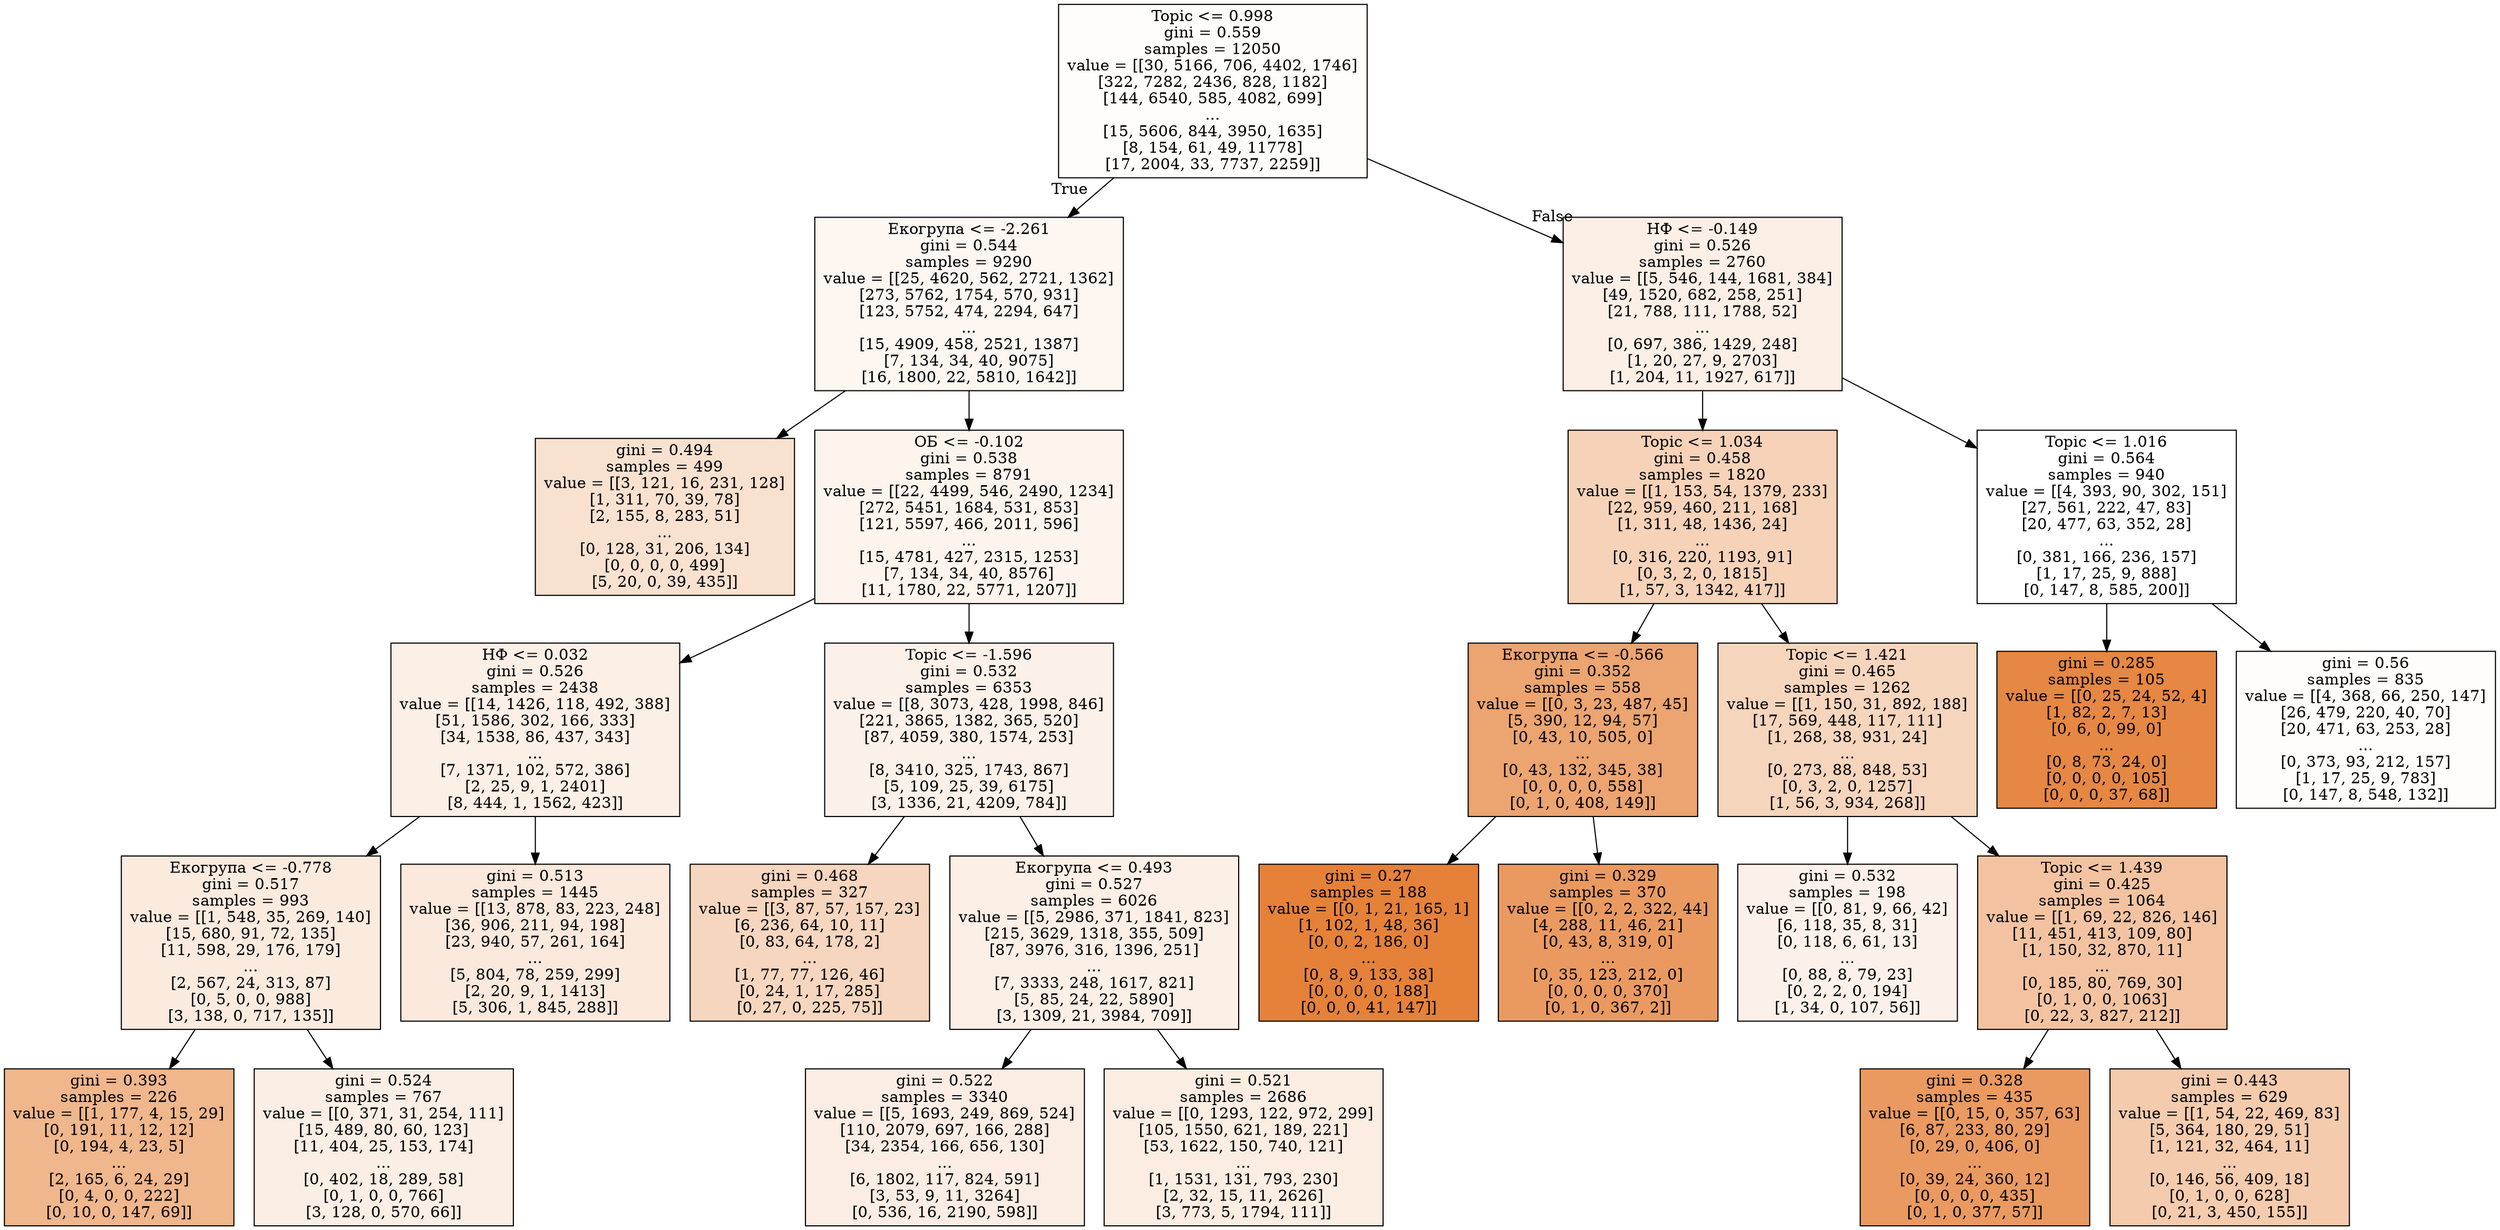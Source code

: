 digraph Tree {
node [shape=box, style="filled", color="black"] ;
0 [label="Topic <= 0.998\ngini = 0.559\nsamples = 12050\nvalue = [[30, 5166, 706, 4402, 1746]\n[322, 7282, 2436, 828, 1182]\n[144, 6540, 585, 4082, 699]\n...\n[15, 5606, 844, 3950, 1635]\n[8, 154, 61, 49, 11778]\n[17, 2004, 33, 7737, 2259]]", fillcolor="#fffdfb"] ;
1 [label="Екогрупа <= -2.261\ngini = 0.544\nsamples = 9290\nvalue = [[25, 4620, 562, 2721, 1362]\n[273, 5762, 1754, 570, 931]\n[123, 5752, 474, 2294, 647]\n...\n[15, 4909, 458, 2521, 1387]\n[7, 134, 34, 40, 9075]\n[16, 1800, 22, 5810, 1642]]", fillcolor="#fdf6f1"] ;
0 -> 1 [labeldistance=2.5, labelangle=45, headlabel="True"] ;
5 [label="gini = 0.494\nsamples = 499\nvalue = [[3, 121, 16, 231, 128]\n[1, 311, 70, 39, 78]\n[2, 155, 8, 283, 51]\n...\n[0, 128, 31, 206, 134]\n[0, 0, 0, 0, 499]\n[5, 20, 0, 39, 435]]", fillcolor="#f9e1d0"] ;
1 -> 5 ;
6 [label="ОБ <= -0.102\ngini = 0.538\nsamples = 8791\nvalue = [[22, 4499, 546, 2490, 1234]\n[272, 5451, 1684, 531, 853]\n[121, 5597, 466, 2011, 596]\n...\n[15, 4781, 427, 2315, 1253]\n[7, 134, 34, 40, 8576]\n[11, 1780, 22, 5771, 1207]]", fillcolor="#fdf4ed"] ;
1 -> 6 ;
7 [label="НФ <= 0.032\ngini = 0.526\nsamples = 2438\nvalue = [[14, 1426, 118, 492, 388]\n[51, 1586, 302, 166, 333]\n[34, 1538, 86, 437, 343]\n...\n[7, 1371, 102, 572, 386]\n[2, 25, 9, 1, 2401]\n[8, 444, 1, 1562, 423]]", fillcolor="#fcefe5"] ;
6 -> 7 ;
21 [label="Екогрупа <= -0.778\ngini = 0.517\nsamples = 993\nvalue = [[1, 548, 35, 269, 140]\n[15, 680, 91, 72, 135]\n[11, 598, 29, 176, 179]\n...\n[2, 567, 24, 313, 87]\n[0, 5, 0, 0, 988]\n[3, 138, 0, 717, 135]]", fillcolor="#fbebdf"] ;
7 -> 21 ;
25 [label="gini = 0.393\nsamples = 226\nvalue = [[1, 177, 4, 15, 29]\n[0, 191, 11, 12, 12]\n[0, 194, 4, 23, 5]\n...\n[2, 165, 6, 24, 29]\n[0, 4, 0, 0, 222]\n[0, 10, 0, 147, 69]]", fillcolor="#f0b68c"] ;
21 -> 25 ;
26 [label="gini = 0.524\nsamples = 767\nvalue = [[0, 371, 31, 254, 111]\n[15, 489, 80, 60, 123]\n[11, 404, 25, 153, 174]\n...\n[0, 402, 18, 289, 58]\n[0, 1, 0, 0, 766]\n[3, 128, 0, 570, 66]]", fillcolor="#fbeee4"] ;
21 -> 26 ;
22 [label="gini = 0.513\nsamples = 1445\nvalue = [[13, 878, 83, 223, 248]\n[36, 906, 211, 94, 198]\n[23, 940, 57, 261, 164]\n...\n[5, 804, 78, 259, 299]\n[2, 20, 9, 1, 1413]\n[5, 306, 1, 845, 288]]", fillcolor="#fae9dc"] ;
7 -> 22 ;
8 [label="Topic <= -1.596\ngini = 0.532\nsamples = 6353\nvalue = [[8, 3073, 428, 1998, 846]\n[221, 3865, 1382, 365, 520]\n[87, 4059, 380, 1574, 253]\n...\n[8, 3410, 325, 1743, 867]\n[5, 109, 25, 39, 6175]\n[3, 1336, 21, 4209, 784]]", fillcolor="#fcf1e9"] ;
6 -> 8 ;
9 [label="gini = 0.468\nsamples = 327\nvalue = [[3, 87, 57, 157, 23]\n[6, 236, 64, 10, 11]\n[0, 83, 64, 178, 2]\n...\n[1, 77, 77, 126, 46]\n[0, 24, 1, 17, 285]\n[0, 27, 0, 225, 75]]", fillcolor="#f6d6be"] ;
8 -> 9 ;
10 [label="Екогрупа <= 0.493\ngini = 0.527\nsamples = 6026\nvalue = [[5, 2986, 371, 1841, 823]\n[215, 3629, 1318, 355, 509]\n[87, 3976, 316, 1396, 251]\n...\n[7, 3333, 248, 1617, 821]\n[5, 85, 24, 22, 5890]\n[3, 1309, 21, 3984, 709]]", fillcolor="#fcefe6"] ;
8 -> 10 ;
15 [label="gini = 0.522\nsamples = 3340\nvalue = [[5, 1693, 249, 869, 524]\n[110, 2079, 697, 166, 288]\n[34, 2354, 166, 656, 130]\n...\n[6, 1802, 117, 824, 591]\n[3, 53, 9, 11, 3264]\n[0, 536, 16, 2190, 598]]", fillcolor="#fbede3"] ;
10 -> 15 ;
16 [label="gini = 0.521\nsamples = 2686\nvalue = [[0, 1293, 122, 972, 299]\n[105, 1550, 621, 189, 221]\n[53, 1622, 150, 740, 121]\n...\n[1, 1531, 131, 793, 230]\n[2, 32, 15, 11, 2626]\n[3, 773, 5, 1794, 111]]", fillcolor="#fbede2"] ;
10 -> 16 ;
2 [label="НФ <= -0.149\ngini = 0.526\nsamples = 2760\nvalue = [[5, 546, 144, 1681, 384]\n[49, 1520, 682, 258, 251]\n[21, 788, 111, 1788, 52]\n...\n[0, 697, 386, 1429, 248]\n[1, 20, 27, 9, 2703]\n[1, 204, 11, 1927, 617]]", fillcolor="#fcefe5"] ;
0 -> 2 [labeldistance=2.5, labelangle=-45, headlabel="False"] ;
3 [label="Topic <= 1.034\ngini = 0.458\nsamples = 1820\nvalue = [[1, 153, 54, 1379, 233]\n[22, 959, 460, 211, 168]\n[1, 311, 48, 1436, 24]\n...\n[0, 316, 220, 1193, 91]\n[0, 3, 2, 0, 1815]\n[1, 57, 3, 1342, 417]]", fillcolor="#f6d2b8"] ;
2 -> 3 ;
11 [label="Екогрупа <= -0.566\ngini = 0.352\nsamples = 558\nvalue = [[0, 3, 23, 487, 45]\n[5, 390, 12, 94, 57]\n[0, 43, 10, 505, 0]\n...\n[0, 43, 132, 345, 38]\n[0, 0, 0, 0, 558]\n[0, 1, 0, 408, 149]]", fillcolor="#eca470"] ;
3 -> 11 ;
23 [label="gini = 0.27\nsamples = 188\nvalue = [[0, 1, 21, 165, 1]\n[1, 102, 1, 48, 36]\n[0, 0, 2, 186, 0]\n...\n[0, 8, 9, 133, 38]\n[0, 0, 0, 0, 188]\n[0, 0, 0, 41, 147]]", fillcolor="#e58139"] ;
11 -> 23 ;
24 [label="gini = 0.329\nsamples = 370\nvalue = [[0, 2, 2, 322, 44]\n[4, 288, 11, 46, 21]\n[0, 43, 8, 319, 0]\n...\n[0, 35, 123, 212, 0]\n[0, 0, 0, 0, 370]\n[0, 1, 0, 367, 2]]", fillcolor="#ea9a61"] ;
11 -> 24 ;
12 [label="Topic <= 1.421\ngini = 0.465\nsamples = 1262\nvalue = [[1, 150, 31, 892, 188]\n[17, 569, 448, 117, 111]\n[1, 268, 38, 931, 24]\n...\n[0, 273, 88, 848, 53]\n[0, 3, 2, 0, 1257]\n[1, 56, 3, 934, 268]]", fillcolor="#f6d5bd"] ;
3 -> 12 ;
17 [label="gini = 0.532\nsamples = 198\nvalue = [[0, 81, 9, 66, 42]\n[6, 118, 35, 8, 31]\n[0, 118, 6, 61, 13]\n...\n[0, 88, 8, 79, 23]\n[0, 2, 2, 0, 194]\n[1, 34, 0, 107, 56]]", fillcolor="#fcf1ea"] ;
12 -> 17 ;
18 [label="Topic <= 1.439\ngini = 0.425\nsamples = 1064\nvalue = [[1, 69, 22, 826, 146]\n[11, 451, 413, 109, 80]\n[1, 150, 32, 870, 11]\n...\n[0, 185, 80, 769, 30]\n[0, 1, 0, 0, 1063]\n[0, 22, 3, 827, 212]]", fillcolor="#f3c3a1"] ;
12 -> 18 ;
19 [label="gini = 0.328\nsamples = 435\nvalue = [[0, 15, 0, 357, 63]\n[6, 87, 233, 80, 29]\n[0, 29, 0, 406, 0]\n...\n[0, 39, 24, 360, 12]\n[0, 0, 0, 0, 435]\n[0, 1, 0, 377, 57]]", fillcolor="#ea9a60"] ;
18 -> 19 ;
20 [label="gini = 0.443\nsamples = 629\nvalue = [[1, 54, 22, 469, 83]\n[5, 364, 180, 29, 51]\n[1, 121, 32, 464, 11]\n...\n[0, 146, 56, 409, 18]\n[0, 1, 0, 0, 628]\n[0, 21, 3, 450, 155]]", fillcolor="#f4cbad"] ;
18 -> 20 ;
4 [label="Topic <= 1.016\ngini = 0.564\nsamples = 940\nvalue = [[4, 393, 90, 302, 151]\n[27, 561, 222, 47, 83]\n[20, 477, 63, 352, 28]\n...\n[0, 381, 166, 236, 157]\n[1, 17, 25, 9, 888]\n[0, 147, 8, 585, 200]]", fillcolor="#ffffff"] ;
2 -> 4 ;
13 [label="gini = 0.285\nsamples = 105\nvalue = [[0, 25, 24, 52, 4]\n[1, 82, 2, 7, 13]\n[0, 6, 0, 99, 0]\n...\n[0, 8, 73, 24, 0]\n[0, 0, 0, 0, 105]\n[0, 0, 0, 37, 68]]", fillcolor="#e68743"] ;
4 -> 13 ;
14 [label="gini = 0.56\nsamples = 835\nvalue = [[4, 368, 66, 250, 147]\n[26, 479, 220, 40, 70]\n[20, 471, 63, 253, 28]\n...\n[0, 373, 93, 212, 157]\n[1, 17, 25, 9, 783]\n[0, 147, 8, 548, 132]]", fillcolor="#fffdfc"] ;
4 -> 14 ;
}